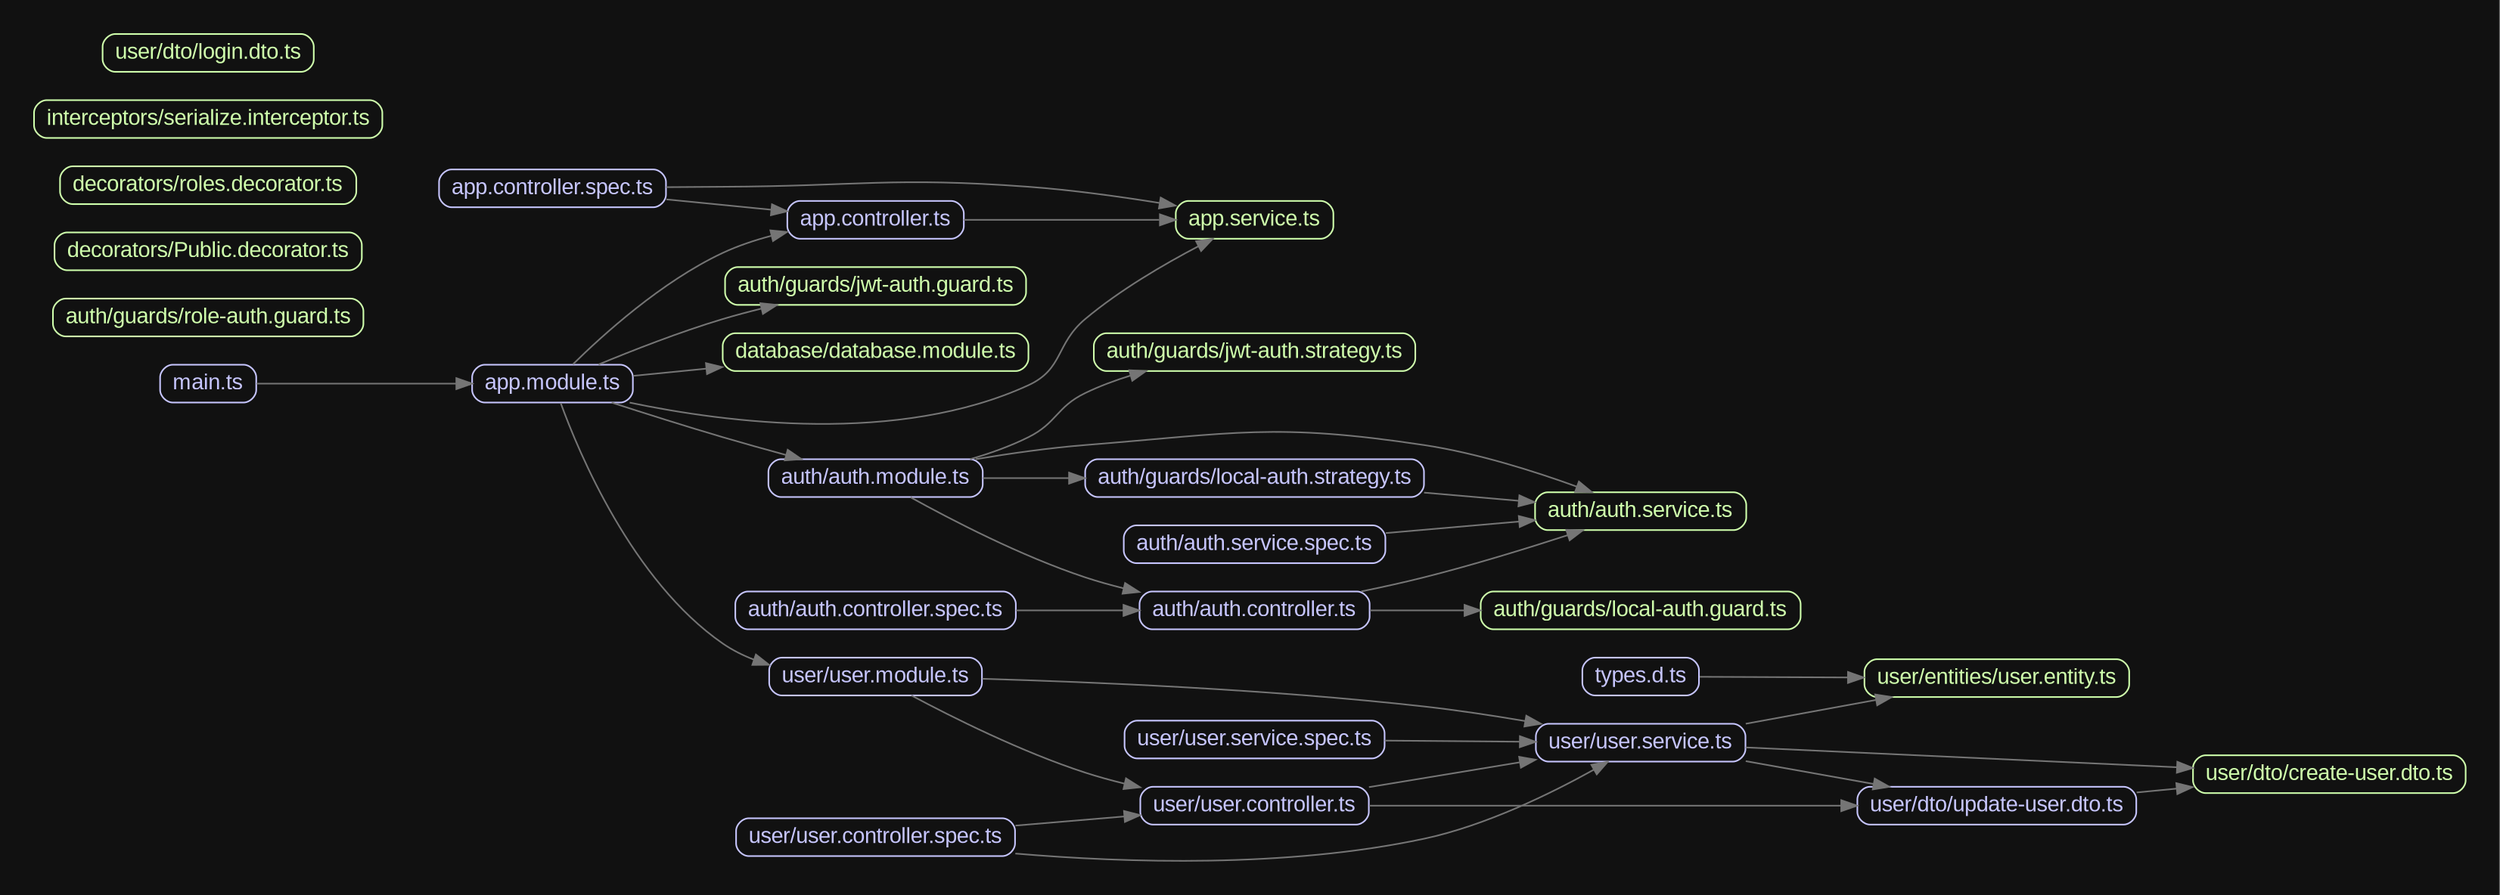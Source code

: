 digraph G {
	graph [bb="0,0,1540,528.48",
		bgcolor="#111111",
		layout=dot,
		overlap=false,
		pad=0.3,
		rankdir=LR
	];
	node [color="#c6c5fe",
		fontcolor="#c6c5fe",
		fontname=Arial,
		fontsize="14px",
		height=0,
		label="\N",
		shape=box,
		style=rounded
	];
	edge [color="#757575"];
	"app.controller.spec.ts"	[height=0.32986,
		pos="328.5,427.61",
		width=1.9931];
	"app.controller.ts"	[height=0.32986,
		pos="533.12,407.61",
		width=1.5451];
	"app.controller.spec.ts" -> "app.controller.ts"	[pos="e,477.09,413.04 400.65,420.58 421.82,418.49 444.92,416.21 465.77,414.16"];
	"app.service.ts"	[color="#cfffac",
		fontcolor="#cfffac",
		height=0.32986,
		pos="773.38,407.61",
		width=1.3785];
	"app.controller.spec.ts" -> "app.service.ts"	[pos="e,723.48,416.63 400.7,428.37 412.57,428.47 424.76,428.55 436.25,428.61 522.36,429.01 544.12,434.91 630,428.61 657.12,426.62 686.91,\
422.52 712.2,418.47"];
	"app.controller.ts" -> "app.service.ts"	[pos="e,723.36,407.61 589.08,407.61 625.82,407.61 674.17,407.61 711.98,407.61"];
	"app.module.ts"	[height=0.32986,
		pos="328.5,306.61",
		width=1.4097];
	"app.module.ts" -> "app.controller.ts"	[pos="e,477.2,396.22 343.35,318.76 362.82,335.24 399.96,364.58 436.25,381.61 445.65,386.02 455.94,389.79 466.17,392.98"];
	"app.module.ts" -> "app.service.ts"	[pos="e,723.26,400.23 356.19,318.84 377.47,328.18 408.26,340.73 436.25,348.61 487.04,362.9 629.88,385.87 712.08,398.52"];
	"auth/auth.module.ts"	[height=0.32986,
		pos="533.12,243.61",
		width=1.8785];
	"app.module.ts" -> "auth/auth.module.ts"	[pos="e,468.84,255.97 357.16,294.31 378.47,285.2 408.81,272.95 436.25,264.61 443.18,262.5 450.45,260.51 457.76,258.67"];
	"auth/guards/jwt-auth.guard.ts"	[color="#cfffac",
		fontcolor="#cfffac",
		height=0.32986,
		pos="533.12,327.61",
		width=2.6493];
	"app.module.ts" -> "auth/guards/jwt-auth.guard.ts"	[pos="e,437.56,317.8 379.59,311.8 393.87,313.28 410,314.95 426.28,316.64"];
	"database/database.module.ts"	[color="#cfffac",
		fontcolor="#cfffac",
		height=0.32986,
		pos="533.12,285.61",
		width=2.691];
	"app.module.ts" -> "database/database.module.ts"	[pos="e,435.95,295.57 379.59,301.41 393.36,299.99 408.84,298.38 424.52,296.76"];
	"user/user.module.ts"	[height=0.32986,
		pos="533.12,117.61",
		width=1.8681];
	"app.module.ts" -> "user/user.module.ts"	[pos="e,465.81,124.93 333.45,294.55 344.34,263.32 377.91,179.4 436.25,138.61 442.02,134.57 448.43,131.29 455.12,128.63"];
	"auth/auth.controller.ts"	[height=0.32986,
		pos="773.38,159.61",
		width=2.0139];
	"auth/auth.module.ts" -> "auth/auth.controller.ts"	[pos="e,700.5,171.24 555.36,231.4 580.86,217.24 625.3,194.11 666,180.61 673.55,178.1 681.52,175.85 689.54,173.84"];
	"auth/auth.service.ts"	[color="#cfffac",
		fontcolor="#cfffac",
		height=0.32986,
		pos="1017.8,243.61",
		width=1.8472];
	"auth/auth.module.ts" -> "auth/auth.service.ts"	[pos="e,997.44,255.86 601.24,252.46 611.3,255.42 621.23,259.36 630,264.61 651.1,277.22 643.66,296.33 666,306.61 752.71,346.49 787.54,327.15 \
880.75,306.61 919.78,298 960.94,277.04 987.62,261.65"];
	"auth/guards/jwt-auth.strategy.ts"	[color="#cfffac",
		fontcolor="#cfffac",
		height=0.32986,
		pos="773.38,243.61",
		width=2.8264];
	"auth/auth.module.ts" -> "auth/guards/jwt-auth.strategy.ts"	[pos="e,671.17,243.61 601.12,243.61 619.39,243.61 639.69,243.61 659.74,243.61"];
	"auth/guards/local-auth.strategy.ts"	[height=0.32986,
		pos="773.38,285.61",
		width=2.9826];
	"auth/auth.module.ts" -> "auth/guards/local-auth.strategy.ts"	[pos="e,702.56,273.3 601.12,255.42 629.19,260.37 662.07,266.16 691.48,271.34"];
	"user/user.controller.ts"	[height=0.32986,
		pos="773.38,117.61",
		width=2.0035];
	"user/user.module.ts" -> "user/user.controller.ts"	[pos="e,701.12,117.61 600.81,117.61 628.39,117.61 660.67,117.61 689.74,117.61"];
	"user/user.service.ts"	[height=0.32986,
		pos="1017.8,75.606",
		width=1.8368];
	"user/user.module.ts" -> "user/user.service.ts"	[pos="e,963.41,63.242 552.79,105.36 577.49,89.961 622.94,64.363 666,54.606 764.12,32.372 881.39,47.502 952.42,61.082"];
	"auth/auth.controller.spec.ts"	[height=0.32986,
		pos="533.12,159.61",
		width=2.4618];
	"auth/auth.controller.spec.ts" -> "auth/auth.controller.ts"	[pos="e,700.66,159.61 622.16,159.61 644.07,159.61 667.49,159.61 689.16,159.61"];
	"auth/auth.controller.ts" -> "auth/auth.service.ts"	[pos="e,994.79,231.43 846.22,171.35 857.88,173.95 869.74,177.03 880.75,180.61 917.67,192.61 957.75,212.02 984.76,226.13"];
	"auth/guards/local-auth.guard.ts"	[color="#cfffac",
		fontcolor="#cfffac",
		height=0.32986,
		pos="1017.8,159.61",
		width=2.8056];
	"auth/auth.controller.ts" -> "auth/guards/local-auth.guard.ts"	[pos="e,916.46,159.61 846.11,159.61 864.63,159.61 885.02,159.61 905.05,159.61"];
	"auth/guards/local-auth.strategy.ts" -> "auth/auth.service.ts"	[pos="e,950.82,255.03 845.78,273.23 875.25,268.13 909.48,262.19 939.53,256.99"];
	"auth/auth.service.spec.ts"	[height=0.32986,
		pos="773.38,201.61",
		width=2.2951];
	"auth/auth.service.spec.ts" -> "auth/auth.service.ts"	[pos="e,950.82,232.18 845.78,213.98 875.25,219.09 909.48,225.02 939.53,230.22"];
	"auth/guards/role-auth.guard.ts"	[color="#cfffac",
		fontcolor="#cfffac",
		height=0.32986,
		pos="110.38,348.61",
		width=2.7326];
	"decorators/Public.decorator.ts"	[color="#cfffac",
		fontcolor="#cfffac",
		height=0.32986,
		pos="110.38,390.61",
		width=2.7014];
	"decorators/roles.decorator.ts"	[color="#cfffac",
		fontcolor="#cfffac",
		height=0.32986,
		pos="110.38,432.61",
		width=2.5972];
	"interceptors/serialize.interceptor.ts"	[color="#cfffac",
		fontcolor="#cfffac",
		height=0.32986,
		pos="110.38,474.61",
		width=3.066];
	"main.ts"	[height=0.32986,
		pos="110.38,306.61",
		width=0.83681];
	"main.ts" -> "app.module.ts"	[pos="e,277.56,306.61 140.97,306.61 173.03,306.61 225.07,306.61 266.05,306.61"];
	"types.d.ts"	[height=0.32986,
		pos="1017.8,33.606",
		width=1.0243];
	"user/entities/user.entity.ts"	[color="#cfffac",
		fontcolor="#cfffac",
		height=0.32986,
		pos="1243,34.606",
		width=2.3264];
	"types.d.ts" -> "user/entities/user.entity.ts"	[pos="e,1158.8,34.233 1055.1,33.769 1080.2,33.881 1114.8,34.036 1147.4,34.182"];
	"user/dto/create-user.dto.ts"	[color="#cfffac",
		fontcolor="#cfffac",
		height=0.32986,
		pos="1453.6,95.606",
		width=2.3993];
	"user/dto/login.dto.ts"	[color="#cfffac",
		fontcolor="#cfffac",
		height=0.32986,
		pos="110.38,516.61",
		width=1.8576];
	"user/dto/update-user.dto.ts"	[height=0.32986,
		pos="1243,115.61",
		width=2.4514];
	"user/dto/update-user.dto.ts" -> "user/dto/create-user.dto.ts"	[pos="e,1367,103.82 1331.6,107.21 1339.5,106.45 1347.6,105.67 1355.7,104.9"];
	"user/user.controller.spec.ts"	[height=0.32986,
		pos="533.12,36.606",
		width=2.4514];
	"user/user.controller.spec.ts" -> "user/user.controller.ts"	[pos="e,700.84,105.86 556.82,48.902 582.6,62.395 626.25,83.831 666,96.606 673.64,99.061 681.68,101.28 689.79,103.28"];
	"user/user.controller.spec.ts" -> "user/user.service.ts"	[pos="e,951.27,67.114 576.17,24.25 643.22,6.8233 777.32,-18.627 880.75,21.606 900.98,29.475 897.44,44.69 916.75,54.606 924.16,58.41 932.21,\
61.525 940.42,64.075"];
	"user/user.controller.ts" -> "user/dto/update-user.dto.ts"	[pos="e,1154.5,115.98 845.91,117.3 925.32,116.96 1054,116.41 1143.1,116.03"];
	"user/user.controller.ts" -> "user/user.service.ts"	[pos="e,951.23,86.96 845.78,105.23 875.38,100.1 909.76,94.145 939.9,88.922"];
	"user/user.service.ts" -> "user/entities/user.entity.ts"	[pos="e,1175,46.914 1084.2,63.582 1109.2,58.992 1138,53.714 1164,48.931"];
	"user/user.service.ts" -> "user/dto/create-user.dto.ts"	[pos="e,1366.8,91.651 1084.2,78.622 1156.2,81.941 1272.7,87.312 1355.4,91.124"];
	"user/user.service.ts" -> "user/dto/update-user.dto.ts"	[pos="e,1173,103.25 1084.2,87.337 1108.5,91.695 1136.4,96.688 1161.9,101.25"];
	"user/user.service.spec.ts"	[height=0.32986,
		pos="773.38,75.606",
		width=2.2847];
	"user/user.service.spec.ts" -> "user/user.service.ts"	[pos="e,951.44,75.606 856.09,75.606 883.27,75.606 913.42,75.606 940.19,75.606"];
}
